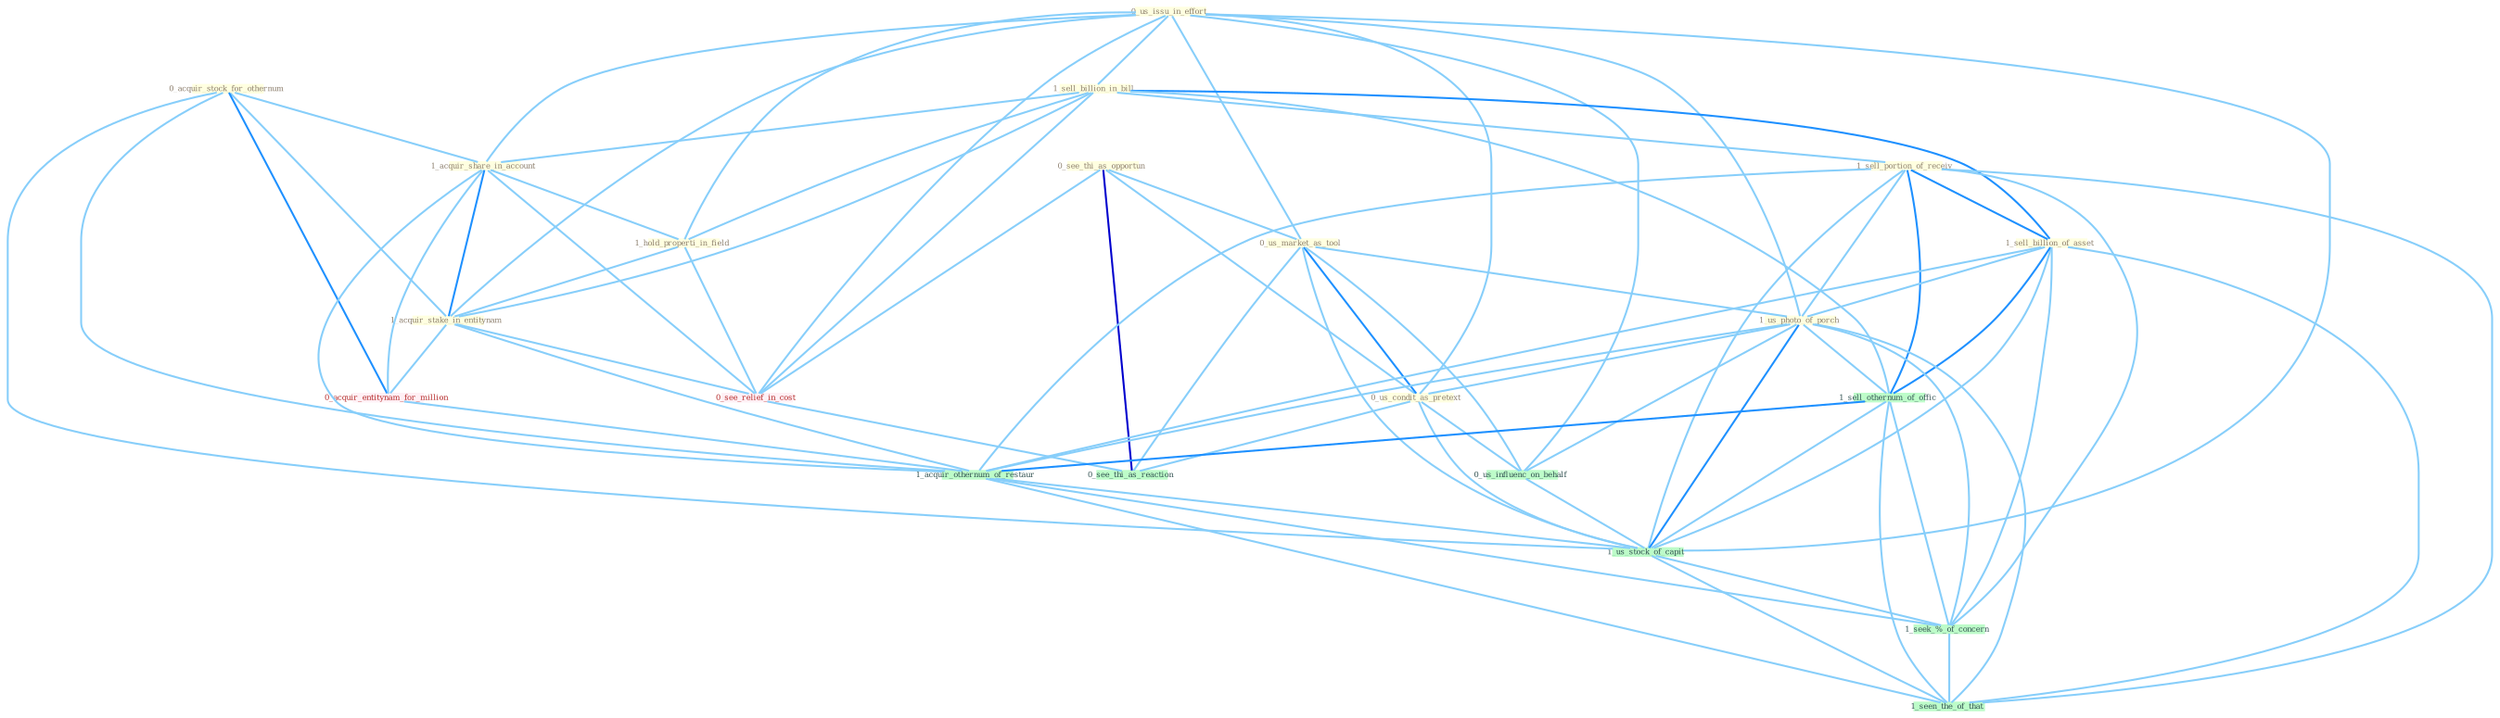 Graph G{ 
    node
    [shape=polygon,style=filled,width=.5,height=.06,color="#BDFCC9",fixedsize=true,fontsize=4,
    fontcolor="#2f4f4f"];
    {node
    [color="#ffffe0", fontcolor="#8b7d6b"] "0_us_issu_in_effort " "0_acquir_stock_for_othernum " "1_sell_billion_in_bill " "0_see_thi_as_opportun " "0_us_market_as_tool " "1_sell_portion_of_receiv " "1_sell_billion_of_asset " "1_us_photo_of_porch " "1_acquir_share_in_account " "1_hold_properti_in_field " "0_us_condit_as_pretext " "1_acquir_stake_in_entitynam "}
{node [color="#fff0f5", fontcolor="#b22222"] "0_acquir_entitynam_for_million " "0_see_relief_in_cost "}
edge [color="#B0E2FF"];

	"0_us_issu_in_effort " -- "1_sell_billion_in_bill " [w="1", color="#87cefa" ];
	"0_us_issu_in_effort " -- "0_us_market_as_tool " [w="1", color="#87cefa" ];
	"0_us_issu_in_effort " -- "1_us_photo_of_porch " [w="1", color="#87cefa" ];
	"0_us_issu_in_effort " -- "1_acquir_share_in_account " [w="1", color="#87cefa" ];
	"0_us_issu_in_effort " -- "1_hold_properti_in_field " [w="1", color="#87cefa" ];
	"0_us_issu_in_effort " -- "0_us_condit_as_pretext " [w="1", color="#87cefa" ];
	"0_us_issu_in_effort " -- "1_acquir_stake_in_entitynam " [w="1", color="#87cefa" ];
	"0_us_issu_in_effort " -- "0_us_influenc_on_behalf " [w="1", color="#87cefa" ];
	"0_us_issu_in_effort " -- "0_see_relief_in_cost " [w="1", color="#87cefa" ];
	"0_us_issu_in_effort " -- "1_us_stock_of_capit " [w="1", color="#87cefa" ];
	"0_acquir_stock_for_othernum " -- "1_acquir_share_in_account " [w="1", color="#87cefa" ];
	"0_acquir_stock_for_othernum " -- "1_acquir_stake_in_entitynam " [w="1", color="#87cefa" ];
	"0_acquir_stock_for_othernum " -- "0_acquir_entitynam_for_million " [w="2", color="#1e90ff" , len=0.8];
	"0_acquir_stock_for_othernum " -- "1_acquir_othernum_of_restaur " [w="1", color="#87cefa" ];
	"0_acquir_stock_for_othernum " -- "1_us_stock_of_capit " [w="1", color="#87cefa" ];
	"1_sell_billion_in_bill " -- "1_sell_portion_of_receiv " [w="1", color="#87cefa" ];
	"1_sell_billion_in_bill " -- "1_sell_billion_of_asset " [w="2", color="#1e90ff" , len=0.8];
	"1_sell_billion_in_bill " -- "1_acquir_share_in_account " [w="1", color="#87cefa" ];
	"1_sell_billion_in_bill " -- "1_hold_properti_in_field " [w="1", color="#87cefa" ];
	"1_sell_billion_in_bill " -- "1_acquir_stake_in_entitynam " [w="1", color="#87cefa" ];
	"1_sell_billion_in_bill " -- "1_sell_othernum_of_offic " [w="1", color="#87cefa" ];
	"1_sell_billion_in_bill " -- "0_see_relief_in_cost " [w="1", color="#87cefa" ];
	"0_see_thi_as_opportun " -- "0_us_market_as_tool " [w="1", color="#87cefa" ];
	"0_see_thi_as_opportun " -- "0_us_condit_as_pretext " [w="1", color="#87cefa" ];
	"0_see_thi_as_opportun " -- "0_see_relief_in_cost " [w="1", color="#87cefa" ];
	"0_see_thi_as_opportun " -- "0_see_thi_as_reaction " [w="3", color="#0000cd" , len=0.6];
	"0_us_market_as_tool " -- "1_us_photo_of_porch " [w="1", color="#87cefa" ];
	"0_us_market_as_tool " -- "0_us_condit_as_pretext " [w="2", color="#1e90ff" , len=0.8];
	"0_us_market_as_tool " -- "0_us_influenc_on_behalf " [w="1", color="#87cefa" ];
	"0_us_market_as_tool " -- "0_see_thi_as_reaction " [w="1", color="#87cefa" ];
	"0_us_market_as_tool " -- "1_us_stock_of_capit " [w="1", color="#87cefa" ];
	"1_sell_portion_of_receiv " -- "1_sell_billion_of_asset " [w="2", color="#1e90ff" , len=0.8];
	"1_sell_portion_of_receiv " -- "1_us_photo_of_porch " [w="1", color="#87cefa" ];
	"1_sell_portion_of_receiv " -- "1_sell_othernum_of_offic " [w="2", color="#1e90ff" , len=0.8];
	"1_sell_portion_of_receiv " -- "1_acquir_othernum_of_restaur " [w="1", color="#87cefa" ];
	"1_sell_portion_of_receiv " -- "1_us_stock_of_capit " [w="1", color="#87cefa" ];
	"1_sell_portion_of_receiv " -- "1_seek_%_of_concern " [w="1", color="#87cefa" ];
	"1_sell_portion_of_receiv " -- "1_seen_the_of_that " [w="1", color="#87cefa" ];
	"1_sell_billion_of_asset " -- "1_us_photo_of_porch " [w="1", color="#87cefa" ];
	"1_sell_billion_of_asset " -- "1_sell_othernum_of_offic " [w="2", color="#1e90ff" , len=0.8];
	"1_sell_billion_of_asset " -- "1_acquir_othernum_of_restaur " [w="1", color="#87cefa" ];
	"1_sell_billion_of_asset " -- "1_us_stock_of_capit " [w="1", color="#87cefa" ];
	"1_sell_billion_of_asset " -- "1_seek_%_of_concern " [w="1", color="#87cefa" ];
	"1_sell_billion_of_asset " -- "1_seen_the_of_that " [w="1", color="#87cefa" ];
	"1_us_photo_of_porch " -- "0_us_condit_as_pretext " [w="1", color="#87cefa" ];
	"1_us_photo_of_porch " -- "1_sell_othernum_of_offic " [w="1", color="#87cefa" ];
	"1_us_photo_of_porch " -- "0_us_influenc_on_behalf " [w="1", color="#87cefa" ];
	"1_us_photo_of_porch " -- "1_acquir_othernum_of_restaur " [w="1", color="#87cefa" ];
	"1_us_photo_of_porch " -- "1_us_stock_of_capit " [w="2", color="#1e90ff" , len=0.8];
	"1_us_photo_of_porch " -- "1_seek_%_of_concern " [w="1", color="#87cefa" ];
	"1_us_photo_of_porch " -- "1_seen_the_of_that " [w="1", color="#87cefa" ];
	"1_acquir_share_in_account " -- "1_hold_properti_in_field " [w="1", color="#87cefa" ];
	"1_acquir_share_in_account " -- "1_acquir_stake_in_entitynam " [w="2", color="#1e90ff" , len=0.8];
	"1_acquir_share_in_account " -- "0_acquir_entitynam_for_million " [w="1", color="#87cefa" ];
	"1_acquir_share_in_account " -- "0_see_relief_in_cost " [w="1", color="#87cefa" ];
	"1_acquir_share_in_account " -- "1_acquir_othernum_of_restaur " [w="1", color="#87cefa" ];
	"1_hold_properti_in_field " -- "1_acquir_stake_in_entitynam " [w="1", color="#87cefa" ];
	"1_hold_properti_in_field " -- "0_see_relief_in_cost " [w="1", color="#87cefa" ];
	"0_us_condit_as_pretext " -- "0_us_influenc_on_behalf " [w="1", color="#87cefa" ];
	"0_us_condit_as_pretext " -- "0_see_thi_as_reaction " [w="1", color="#87cefa" ];
	"0_us_condit_as_pretext " -- "1_us_stock_of_capit " [w="1", color="#87cefa" ];
	"1_acquir_stake_in_entitynam " -- "0_acquir_entitynam_for_million " [w="1", color="#87cefa" ];
	"1_acquir_stake_in_entitynam " -- "0_see_relief_in_cost " [w="1", color="#87cefa" ];
	"1_acquir_stake_in_entitynam " -- "1_acquir_othernum_of_restaur " [w="1", color="#87cefa" ];
	"0_acquir_entitynam_for_million " -- "1_acquir_othernum_of_restaur " [w="1", color="#87cefa" ];
	"1_sell_othernum_of_offic " -- "1_acquir_othernum_of_restaur " [w="2", color="#1e90ff" , len=0.8];
	"1_sell_othernum_of_offic " -- "1_us_stock_of_capit " [w="1", color="#87cefa" ];
	"1_sell_othernum_of_offic " -- "1_seek_%_of_concern " [w="1", color="#87cefa" ];
	"1_sell_othernum_of_offic " -- "1_seen_the_of_that " [w="1", color="#87cefa" ];
	"0_us_influenc_on_behalf " -- "1_us_stock_of_capit " [w="1", color="#87cefa" ];
	"0_see_relief_in_cost " -- "0_see_thi_as_reaction " [w="1", color="#87cefa" ];
	"1_acquir_othernum_of_restaur " -- "1_us_stock_of_capit " [w="1", color="#87cefa" ];
	"1_acquir_othernum_of_restaur " -- "1_seek_%_of_concern " [w="1", color="#87cefa" ];
	"1_acquir_othernum_of_restaur " -- "1_seen_the_of_that " [w="1", color="#87cefa" ];
	"1_us_stock_of_capit " -- "1_seek_%_of_concern " [w="1", color="#87cefa" ];
	"1_us_stock_of_capit " -- "1_seen_the_of_that " [w="1", color="#87cefa" ];
	"1_seek_%_of_concern " -- "1_seen_the_of_that " [w="1", color="#87cefa" ];
}